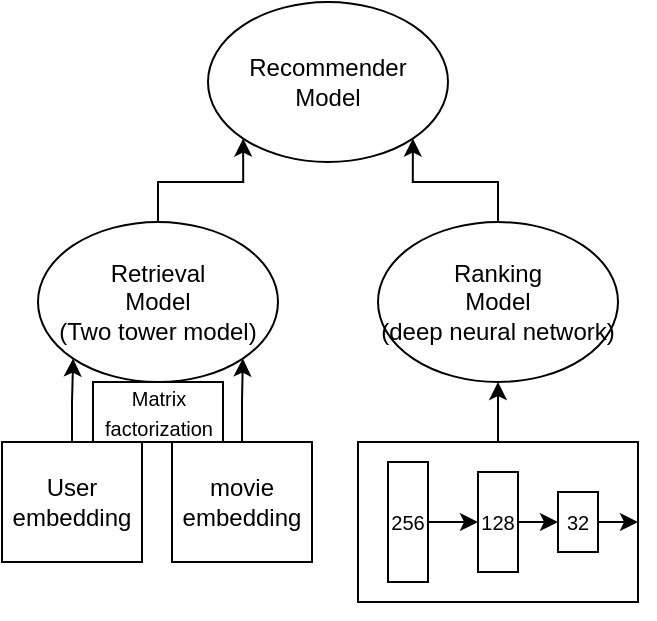 <mxfile version="21.2.8" type="device">
  <diagram name="Page-1" id="udG1p_EPlmIC68ODvqwW">
    <mxGraphModel dx="915" dy="823" grid="1" gridSize="10" guides="1" tooltips="1" connect="1" arrows="1" fold="1" page="1" pageScale="1" pageWidth="850" pageHeight="1100" math="0" shadow="0">
      <root>
        <mxCell id="0" />
        <mxCell id="1" parent="0" />
        <mxCell id="K81yg2EatymCt2yA2O3A-5" style="edgeStyle=orthogonalEdgeStyle;rounded=0;orthogonalLoop=1;jettySize=auto;html=1;exitX=0.5;exitY=0;exitDx=0;exitDy=0;entryX=0;entryY=1;entryDx=0;entryDy=0;" edge="1" parent="1" source="K81yg2EatymCt2yA2O3A-2" target="K81yg2EatymCt2yA2O3A-1">
          <mxGeometry relative="1" as="geometry">
            <mxPoint x="320" y="160" as="targetPoint" />
          </mxGeometry>
        </mxCell>
        <mxCell id="K81yg2EatymCt2yA2O3A-6" style="edgeStyle=orthogonalEdgeStyle;rounded=0;orthogonalLoop=1;jettySize=auto;html=1;exitX=0.5;exitY=0;exitDx=0;exitDy=0;entryX=1;entryY=1;entryDx=0;entryDy=0;" edge="1" parent="1" source="K81yg2EatymCt2yA2O3A-3" target="K81yg2EatymCt2yA2O3A-1">
          <mxGeometry relative="1" as="geometry">
            <mxPoint x="570" y="160" as="targetPoint" />
          </mxGeometry>
        </mxCell>
        <mxCell id="K81yg2EatymCt2yA2O3A-1" value="Recommender&lt;br&gt;Model" style="ellipse;whiteSpace=wrap;html=1;" vertex="1" parent="1">
          <mxGeometry x="365" y="100" width="120" height="80" as="geometry" />
        </mxCell>
        <mxCell id="K81yg2EatymCt2yA2O3A-13" style="edgeStyle=orthogonalEdgeStyle;rounded=0;orthogonalLoop=1;jettySize=auto;html=1;exitX=0.5;exitY=0;exitDx=0;exitDy=0;entryX=0;entryY=1;entryDx=0;entryDy=0;" edge="1" parent="1" source="K81yg2EatymCt2yA2O3A-11" target="K81yg2EatymCt2yA2O3A-2">
          <mxGeometry relative="1" as="geometry">
            <mxPoint x="240" y="320" as="targetPoint" />
          </mxGeometry>
        </mxCell>
        <mxCell id="K81yg2EatymCt2yA2O3A-14" style="edgeStyle=orthogonalEdgeStyle;rounded=0;orthogonalLoop=1;jettySize=auto;html=1;exitX=0.5;exitY=0;exitDx=0;exitDy=0;entryX=1;entryY=1;entryDx=0;entryDy=0;" edge="1" parent="1" source="K81yg2EatymCt2yA2O3A-12" target="K81yg2EatymCt2yA2O3A-2">
          <mxGeometry relative="1" as="geometry">
            <mxPoint x="410" y="280" as="targetPoint" />
          </mxGeometry>
        </mxCell>
        <mxCell id="K81yg2EatymCt2yA2O3A-2" value="Retrieval&lt;br&gt;Model&lt;br&gt;(Two tower model)" style="ellipse;whiteSpace=wrap;html=1;" vertex="1" parent="1">
          <mxGeometry x="280" y="210" width="120" height="80" as="geometry" />
        </mxCell>
        <mxCell id="K81yg2EatymCt2yA2O3A-3" value="Ranking&lt;br&gt;Model&lt;br&gt;(deep neural network)" style="ellipse;whiteSpace=wrap;html=1;" vertex="1" parent="1">
          <mxGeometry x="450" y="210" width="120" height="80" as="geometry" />
        </mxCell>
        <mxCell id="K81yg2EatymCt2yA2O3A-11" value="User embedding" style="rounded=0;whiteSpace=wrap;html=1;" vertex="1" parent="1">
          <mxGeometry x="262" y="320" width="70" height="60" as="geometry" />
        </mxCell>
        <mxCell id="K81yg2EatymCt2yA2O3A-12" value="movie&lt;br&gt;embedding" style="rounded=0;whiteSpace=wrap;html=1;" vertex="1" parent="1">
          <mxGeometry x="347" y="320" width="70" height="60" as="geometry" />
        </mxCell>
        <mxCell id="K81yg2EatymCt2yA2O3A-29" style="edgeStyle=orthogonalEdgeStyle;rounded=0;orthogonalLoop=1;jettySize=auto;html=1;exitX=0.5;exitY=0;exitDx=0;exitDy=0;entryX=0.5;entryY=1;entryDx=0;entryDy=0;" edge="1" parent="1" source="K81yg2EatymCt2yA2O3A-15" target="K81yg2EatymCt2yA2O3A-3">
          <mxGeometry relative="1" as="geometry" />
        </mxCell>
        <mxCell id="K81yg2EatymCt2yA2O3A-15" value="" style="rounded=0;whiteSpace=wrap;html=1;" vertex="1" parent="1">
          <mxGeometry x="440" y="320" width="140" height="80" as="geometry" />
        </mxCell>
        <mxCell id="K81yg2EatymCt2yA2O3A-16" value="&lt;font style=&quot;font-size: 10px;&quot;&gt;256&lt;/font&gt;" style="rounded=0;whiteSpace=wrap;html=1;" vertex="1" parent="1">
          <mxGeometry x="455" y="330" width="20" height="60" as="geometry" />
        </mxCell>
        <mxCell id="K81yg2EatymCt2yA2O3A-17" value="&lt;font size=&quot;1&quot;&gt;128&lt;/font&gt;" style="rounded=0;whiteSpace=wrap;html=1;" vertex="1" parent="1">
          <mxGeometry x="500" y="335" width="20" height="50" as="geometry" />
        </mxCell>
        <mxCell id="K81yg2EatymCt2yA2O3A-31" style="edgeStyle=orthogonalEdgeStyle;rounded=0;orthogonalLoop=1;jettySize=auto;html=1;exitX=1;exitY=0.5;exitDx=0;exitDy=0;entryX=1;entryY=0.5;entryDx=0;entryDy=0;" edge="1" parent="1" source="K81yg2EatymCt2yA2O3A-19" target="K81yg2EatymCt2yA2O3A-15">
          <mxGeometry relative="1" as="geometry" />
        </mxCell>
        <mxCell id="K81yg2EatymCt2yA2O3A-19" value="&lt;font style=&quot;font-size: 10px;&quot;&gt;32&lt;/font&gt;" style="rounded=0;whiteSpace=wrap;html=1;" vertex="1" parent="1">
          <mxGeometry x="540" y="345" width="20" height="30" as="geometry" />
        </mxCell>
        <mxCell id="K81yg2EatymCt2yA2O3A-21" value="" style="endArrow=classic;html=1;rounded=0;exitX=1;exitY=0.5;exitDx=0;exitDy=0;entryX=0;entryY=0.5;entryDx=0;entryDy=0;" edge="1" parent="1" source="K81yg2EatymCt2yA2O3A-16" target="K81yg2EatymCt2yA2O3A-17">
          <mxGeometry width="50" height="50" relative="1" as="geometry">
            <mxPoint x="420" y="490" as="sourcePoint" />
            <mxPoint x="470" y="440" as="targetPoint" />
          </mxGeometry>
        </mxCell>
        <mxCell id="K81yg2EatymCt2yA2O3A-23" value="" style="endArrow=classic;html=1;rounded=0;exitX=1;exitY=0.5;exitDx=0;exitDy=0;entryX=0;entryY=0.5;entryDx=0;entryDy=0;" edge="1" parent="1" source="K81yg2EatymCt2yA2O3A-17" target="K81yg2EatymCt2yA2O3A-19">
          <mxGeometry width="50" height="50" relative="1" as="geometry">
            <mxPoint x="495" y="380" as="sourcePoint" />
            <mxPoint x="520" y="380" as="targetPoint" />
          </mxGeometry>
        </mxCell>
        <mxCell id="K81yg2EatymCt2yA2O3A-28" value="&lt;font style=&quot;font-size: 10px;&quot;&gt;Matrix factorization&lt;/font&gt;" style="rounded=0;whiteSpace=wrap;html=1;" vertex="1" parent="1">
          <mxGeometry x="307.5" y="290" width="65" height="30" as="geometry" />
        </mxCell>
        <mxCell id="K81yg2EatymCt2yA2O3A-30" style="edgeStyle=orthogonalEdgeStyle;rounded=0;orthogonalLoop=1;jettySize=auto;html=1;exitX=0.5;exitY=1;exitDx=0;exitDy=0;" edge="1" parent="1" source="K81yg2EatymCt2yA2O3A-15" target="K81yg2EatymCt2yA2O3A-15">
          <mxGeometry relative="1" as="geometry" />
        </mxCell>
      </root>
    </mxGraphModel>
  </diagram>
</mxfile>
